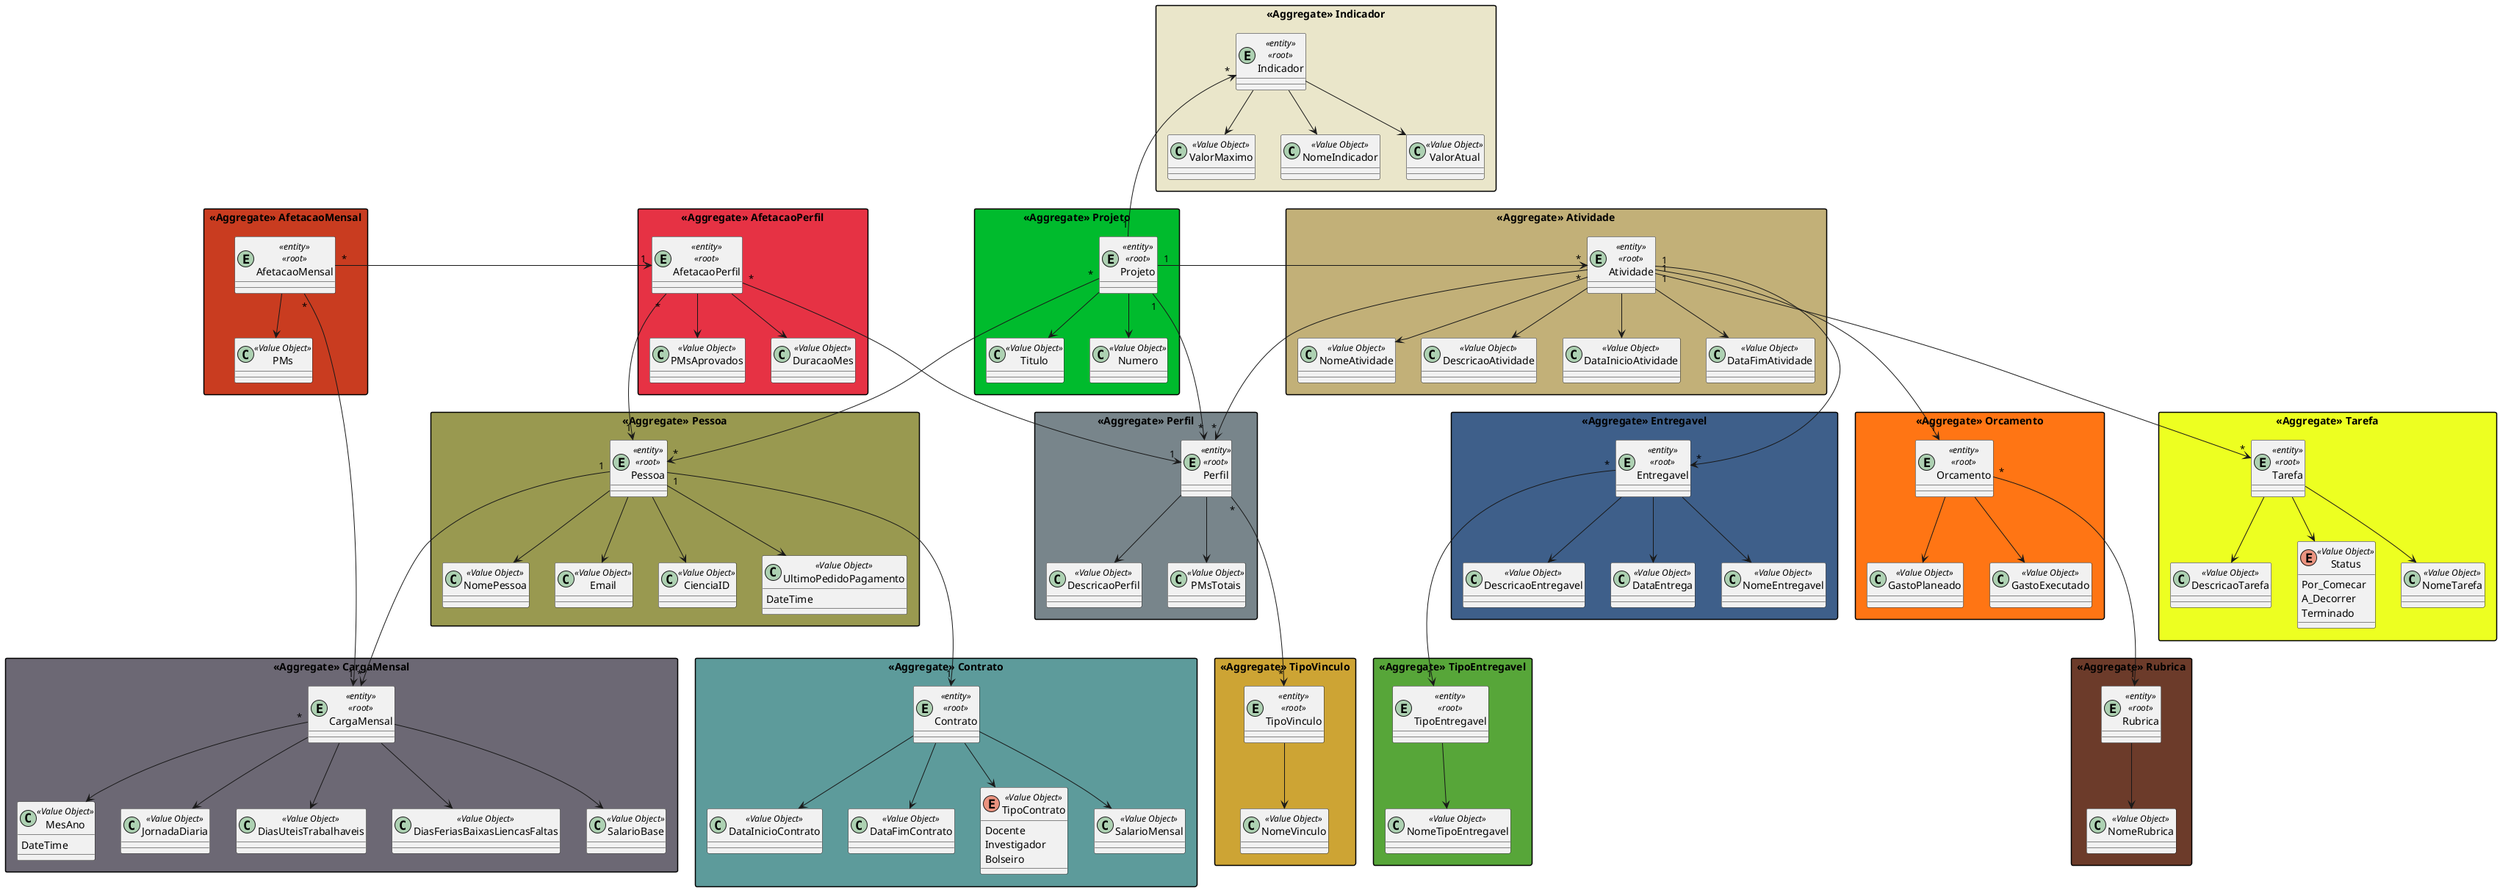 @startuml domain-model
'https://plantuml.com/class-diagram
skinparam classAttributeIconSize 0

skinparam packageStyle rectangle
'left to right direction

package "<<Aggregate>> AfetacaoMensal" #C93C20 {
    entity AfetacaoMensal <<entity>> <<root>>
    class PMs <<Value Object>>
}

package "<<Aggregate>> AfetacaoPerfil" #E63244 {
    entity AfetacaoPerfil <<entity>> <<root>>
    class PMsAprovados <<Value Object>>
    class DuracaoMes <<Value Object>>
    '* PMs Previstos = soma dos PMs de todos os meses da afetacao mensal
}

package "<<Aggregate>> Atividade" #C2B078 {
    entity Atividade <<entity>> <<root>>
    class NomeAtividade <<Value Object>>
    class DescricaoAtividade <<Value Object>>
    class DataInicioAtividade <<Value Object>>
    class DataFimAtividade <<Value Object>>
}

package "<<Aggregate>> Contrato" #5D9B9B {
    entity Contrato <<entity>> <<root>>
    class DataInicioContrato <<Value Object>>
    class DataFimContrato <<Value Object>>
    enum TipoContrato <<Value Object>> {
        Docente
        Investigador
        Bolseiro
    }
    class SalarioMensal <<Value Object>>
}

package "<<Aggregate>> Entregavel" #3E5F8A {
    entity Entregavel <<entity>> <<root>>
    class NomeEntregavel <<Value Object>>
    class DescricaoEntregavel <<Value Object>>
    class DataEntrega <<Value Object>>
}

package "<<Aggregate>> CargaMensal" #6C6874 {
    entity CargaMensal <<entity>> <<root>>
    class JornadaDiaria <<Value Object>>
    class DiasUteisTrabalhaveis <<Value Object>>
    '* Horas potencias trabalháveis = jornada * dias
    class DiasFeriasBaixasLiencasFaltas <<Value Object>>
    class SalarioBase <<Value Object>>
    '* horas de férias/baixas/etc é dias de férias/coiso * jornada
    class MesAno <<Value Object>> {
        DateTime
    }
}

package "<<Aggregate>> Indicador" #EAE6CA {
    entity Indicador <<entity>> <<root>>
    class NomeIndicador <<Value Object>>
    class ValorAtual <<Value Object>>
    class ValorMaximo <<Value Object>>
}

package "<<Aggregate>> Perfil" #78858B {
    entity Perfil <<entity>> <<root>>
    class DescricaoPerfil <<Value Object>>
    class PMsTotais <<Value Object>>
}  

package "<<Aggregate>> Pessoa" #999950 {
    entity Pessoa <<entity>> <<root>>
    class NomePessoa <<Value Object>>
    class Email <<Value Object>>
    class CienciaID <<Value Object>>
    class UltimoPedidoPagamento <<Value Object>> {
        DateTime
    }
}

package "<<Aggregate>> Projeto" #00BB2D {
    entity Projeto <<entity>> <<root>>
    class Titulo <<Value Object>>
    class Numero <<Value Object>>
}


package "<<Aggregate>> Orcamento" #FF7514 {
    entity Orcamento <<entity>> <<root>>
    class GastoPlaneado <<Value Object>>
    class GastoExecutado <<Value Object>>
}


package "<<Aggregate>> Rubrica" #6C3B2A {
    entity Rubrica <<entity>> <<root>>
    class NomeRubrica <<Value Object>>
}

package "<<Aggregate>> Tarefa" #EDFF21 {
    entity Tarefa <<entity>> <<root>>
    class NomeTarefa <<Value Object>>
    class DescricaoTarefa <<Value Object>>
    enum Status <<Value Object>> {
        Por_Comecar
        A_Decorrer
        Terminado
    }
}


package "<<Aggregate>> TipoEntregavel" #57A639 {
    entity TipoEntregavel <<entity>> <<root>>
    class NomeTipoEntregavel <<Value Object>>
}


package "<<Aggregate>> TipoVinculo" #CDA434 {
    entity TipoVinculo <<entity>> <<root>>
    class NomeVinculo <<Value Object>>
}

AfetacaoMensal --> PMs
AfetacaoMensal "*" ---> "1" CargaMensal
AfetacaoMensal "*" -> "1" AfetacaoPerfil

AfetacaoPerfil --> PMsAprovados
AfetacaoPerfil --> DuracaoMes
AfetacaoPerfil "*" ---> "1" Perfil
AfetacaoPerfil "*" ---> "1" Pessoa

Atividade --> NomeAtividade
Atividade --> DescricaoAtividade
Atividade --> DataInicioAtividade
Atividade --> DataFimAtividade
Atividade "1" ---> "*" Tarefa
Atividade "*" ---> "*" Perfil
Atividade "1" ---> "*" Entregavel
Atividade "1" ---> "1" Orcamento

CargaMensal --> JornadaDiaria
CargaMensal --> DiasUteisTrabalhaveis
CargaMensal --> DiasFeriasBaixasLiencasFaltas
CargaMensal --> SalarioBase
CargaMensal "*" --> MesAno

Contrato --> DataInicioContrato
Contrato --> DataFimContrato
Contrato --> TipoContrato
Contrato --> SalarioMensal

Entregavel --> NomeEntregavel
Entregavel --> DescricaoEntregavel
Entregavel --> DataEntrega
Entregavel "*" ---> "1" TipoEntregavel

Indicador --> NomeIndicador
Indicador --> ValorAtual
Indicador --> ValorMaximo

Perfil --> DescricaoPerfil
Perfil --> PMsTotais
Perfil "*" ---> "*" TipoVinculo

Pessoa --> NomePessoa
Pessoa --> Email
Pessoa --> CienciaID 
Pessoa "1" ---> "1" Contrato
Pessoa "1" ---> "*" CargaMensal
Pessoa -->  UltimoPedidoPagamento

Projeto --> Titulo
Projeto --> Numero
Indicador "*" <--- "1" Projeto
Projeto "1" -> "*" Atividade
Projeto "1" ---> "*" Perfil
Projeto "*" ---> "*" Pessoa

Orcamento --> GastoPlaneado
Orcamento --> GastoExecutado
Orcamento "*" ---> "1" Rubrica

Rubrica --> NomeRubrica

Tarefa --> NomeTarefa
Tarefa --> DescricaoTarefa
Tarefa --> Status

TipoEntregavel --> NomeTipoEntregavel

TipoVinculo --> NomeVinculo

@enduml